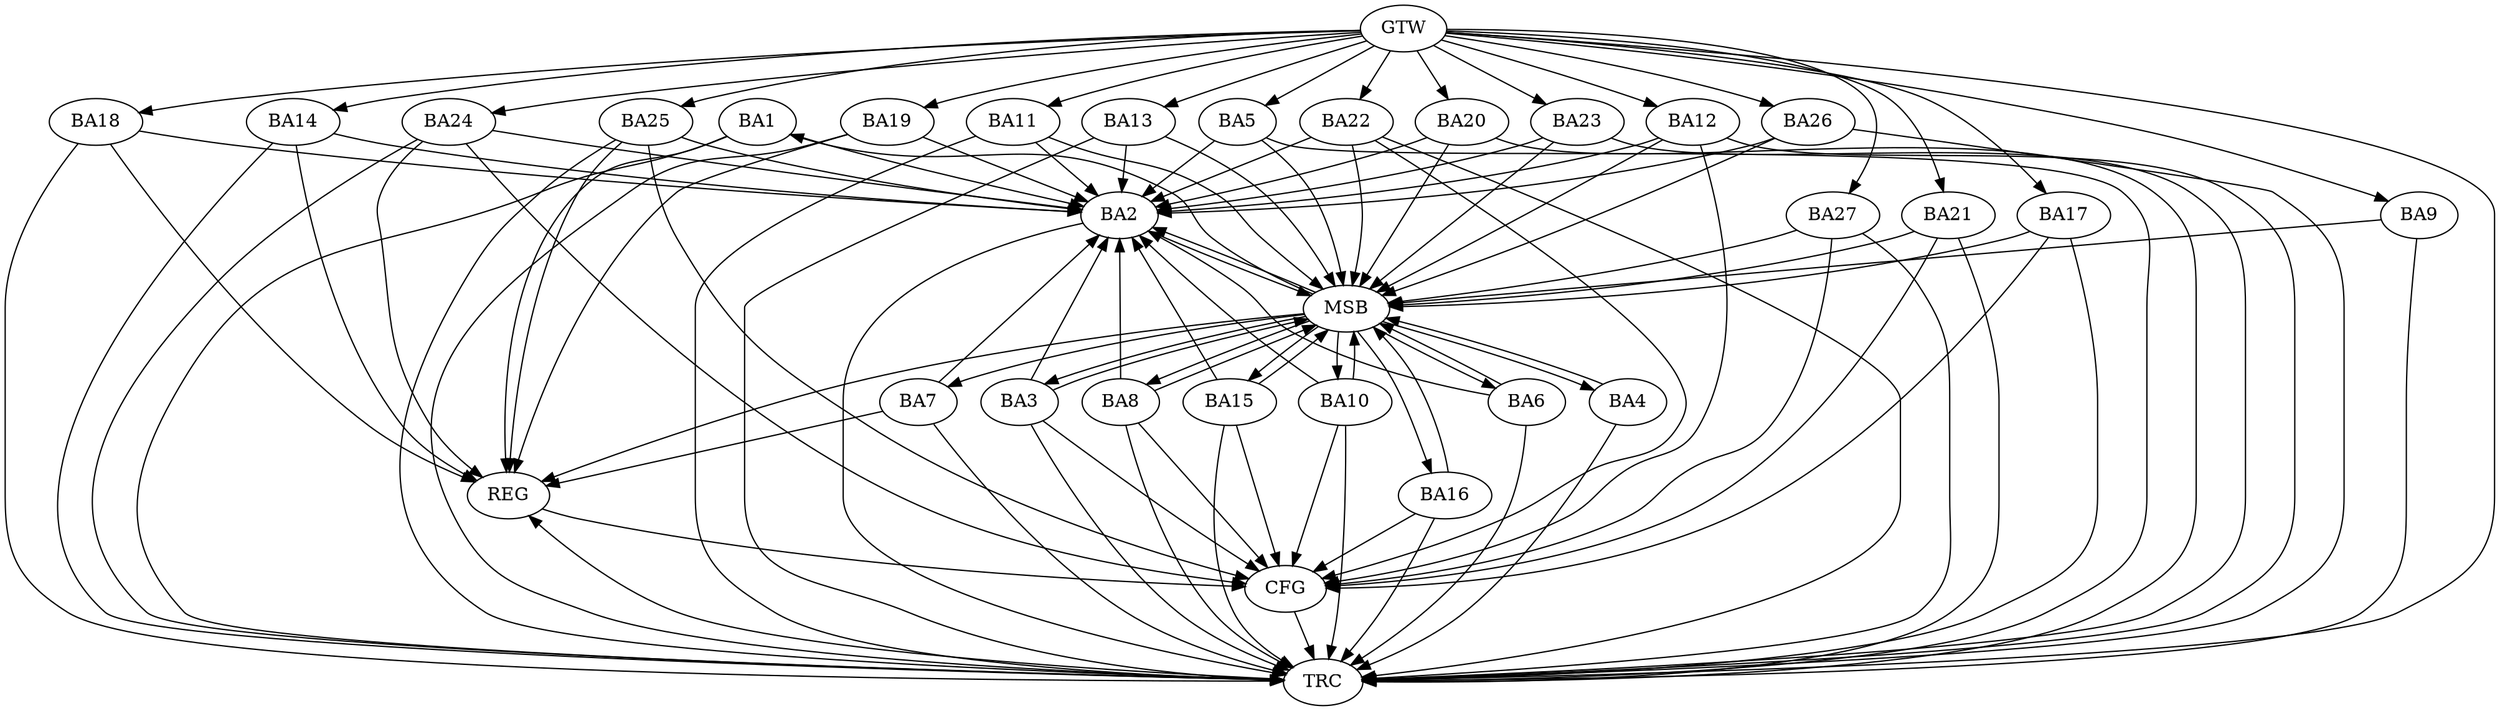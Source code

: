 strict digraph G {
  BA1 [ label="BA1" ];
  BA2 [ label="BA2" ];
  BA3 [ label="BA3" ];
  BA4 [ label="BA4" ];
  BA5 [ label="BA5" ];
  BA6 [ label="BA6" ];
  BA7 [ label="BA7" ];
  BA8 [ label="BA8" ];
  BA9 [ label="BA9" ];
  BA10 [ label="BA10" ];
  BA11 [ label="BA11" ];
  BA12 [ label="BA12" ];
  BA13 [ label="BA13" ];
  BA14 [ label="BA14" ];
  BA15 [ label="BA15" ];
  BA16 [ label="BA16" ];
  BA17 [ label="BA17" ];
  BA18 [ label="BA18" ];
  BA19 [ label="BA19" ];
  BA20 [ label="BA20" ];
  BA21 [ label="BA21" ];
  BA22 [ label="BA22" ];
  BA23 [ label="BA23" ];
  BA24 [ label="BA24" ];
  BA25 [ label="BA25" ];
  BA26 [ label="BA26" ];
  BA27 [ label="BA27" ];
  GTW [ label="GTW" ];
  REG [ label="REG" ];
  MSB [ label="MSB" ];
  CFG [ label="CFG" ];
  TRC [ label="TRC" ];
  BA1 -> BA2;
  BA19 -> BA2;
  GTW -> BA5;
  GTW -> BA9;
  GTW -> BA11;
  GTW -> BA12;
  GTW -> BA13;
  GTW -> BA14;
  GTW -> BA17;
  GTW -> BA18;
  GTW -> BA19;
  GTW -> BA20;
  GTW -> BA21;
  GTW -> BA22;
  GTW -> BA23;
  GTW -> BA24;
  GTW -> BA25;
  GTW -> BA26;
  GTW -> BA27;
  BA1 -> REG;
  BA7 -> REG;
  BA14 -> REG;
  BA18 -> REG;
  BA19 -> REG;
  BA24 -> REG;
  BA25 -> REG;
  BA2 -> MSB;
  MSB -> BA1;
  MSB -> REG;
  BA3 -> MSB;
  MSB -> BA2;
  BA4 -> MSB;
  BA5 -> MSB;
  BA6 -> MSB;
  BA8 -> MSB;
  BA9 -> MSB;
  BA10 -> MSB;
  MSB -> BA7;
  BA11 -> MSB;
  MSB -> BA10;
  BA12 -> MSB;
  BA13 -> MSB;
  BA15 -> MSB;
  MSB -> BA8;
  BA16 -> MSB;
  MSB -> BA6;
  BA17 -> MSB;
  BA20 -> MSB;
  MSB -> BA15;
  BA21 -> MSB;
  BA22 -> MSB;
  MSB -> BA16;
  BA23 -> MSB;
  MSB -> BA4;
  BA26 -> MSB;
  BA27 -> MSB;
  MSB -> BA3;
  BA10 -> CFG;
  BA8 -> CFG;
  BA17 -> CFG;
  BA12 -> CFG;
  BA22 -> CFG;
  BA24 -> CFG;
  BA15 -> CFG;
  BA21 -> CFG;
  BA3 -> CFG;
  BA25 -> CFG;
  BA16 -> CFG;
  BA27 -> CFG;
  REG -> CFG;
  BA1 -> TRC;
  BA2 -> TRC;
  BA3 -> TRC;
  BA4 -> TRC;
  BA5 -> TRC;
  BA6 -> TRC;
  BA7 -> TRC;
  BA8 -> TRC;
  BA9 -> TRC;
  BA10 -> TRC;
  BA11 -> TRC;
  BA12 -> TRC;
  BA13 -> TRC;
  BA14 -> TRC;
  BA15 -> TRC;
  BA16 -> TRC;
  BA17 -> TRC;
  BA18 -> TRC;
  BA19 -> TRC;
  BA20 -> TRC;
  BA21 -> TRC;
  BA22 -> TRC;
  BA23 -> TRC;
  BA24 -> TRC;
  BA25 -> TRC;
  BA26 -> TRC;
  BA27 -> TRC;
  GTW -> TRC;
  CFG -> TRC;
  TRC -> REG;
  BA10 -> BA2;
  BA11 -> BA2;
  BA3 -> BA2;
  BA6 -> BA2;
  BA15 -> BA2;
  BA8 -> BA2;
  BA13 -> BA2;
  BA20 -> BA2;
  BA23 -> BA2;
  BA22 -> BA2;
  BA18 -> BA2;
  BA12 -> BA2;
  BA26 -> BA2;
  BA14 -> BA2;
  BA25 -> BA2;
  BA24 -> BA2;
  BA7 -> BA2;
  BA5 -> BA2;
}
